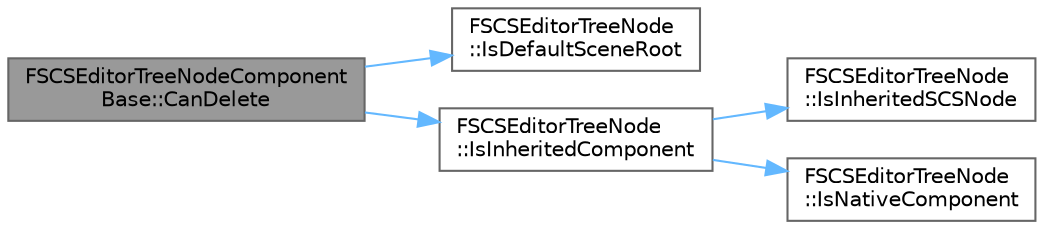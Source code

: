 digraph "FSCSEditorTreeNodeComponentBase::CanDelete"
{
 // INTERACTIVE_SVG=YES
 // LATEX_PDF_SIZE
  bgcolor="transparent";
  edge [fontname=Helvetica,fontsize=10,labelfontname=Helvetica,labelfontsize=10];
  node [fontname=Helvetica,fontsize=10,shape=box,height=0.2,width=0.4];
  rankdir="LR";
  Node1 [id="Node000001",label="FSCSEditorTreeNodeComponent\lBase::CanDelete",height=0.2,width=0.4,color="gray40", fillcolor="grey60", style="filled", fontcolor="black",tooltip=" "];
  Node1 -> Node2 [id="edge1_Node000001_Node000002",color="steelblue1",style="solid",tooltip=" "];
  Node2 [id="Node000002",label="FSCSEditorTreeNode\l::IsDefaultSceneRoot",height=0.2,width=0.4,color="grey40", fillcolor="white", style="filled",URL="$d3/deb/classFSCSEditorTreeNode.html#aac0e817d33225e203efb9fe17b001fa7",tooltip=" "];
  Node1 -> Node3 [id="edge2_Node000001_Node000003",color="steelblue1",style="solid",tooltip=" "];
  Node3 [id="Node000003",label="FSCSEditorTreeNode\l::IsInheritedComponent",height=0.2,width=0.4,color="grey40", fillcolor="white", style="filled",URL="$d3/deb/classFSCSEditorTreeNode.html#aafba5e84c74eaced175801462601cd6c",tooltip=" "];
  Node3 -> Node4 [id="edge3_Node000003_Node000004",color="steelblue1",style="solid",tooltip=" "];
  Node4 [id="Node000004",label="FSCSEditorTreeNode\l::IsInheritedSCSNode",height=0.2,width=0.4,color="grey40", fillcolor="white", style="filled",URL="$d3/deb/classFSCSEditorTreeNode.html#ab3095cec99335d467ed9c4230decc7d1",tooltip=" "];
  Node3 -> Node5 [id="edge4_Node000003_Node000005",color="steelblue1",style="solid",tooltip=" "];
  Node5 [id="Node000005",label="FSCSEditorTreeNode\l::IsNativeComponent",height=0.2,width=0.4,color="grey40", fillcolor="white", style="filled",URL="$d3/deb/classFSCSEditorTreeNode.html#acea2cce6222d17ccf1393b209ad5272e",tooltip=" "];
}
